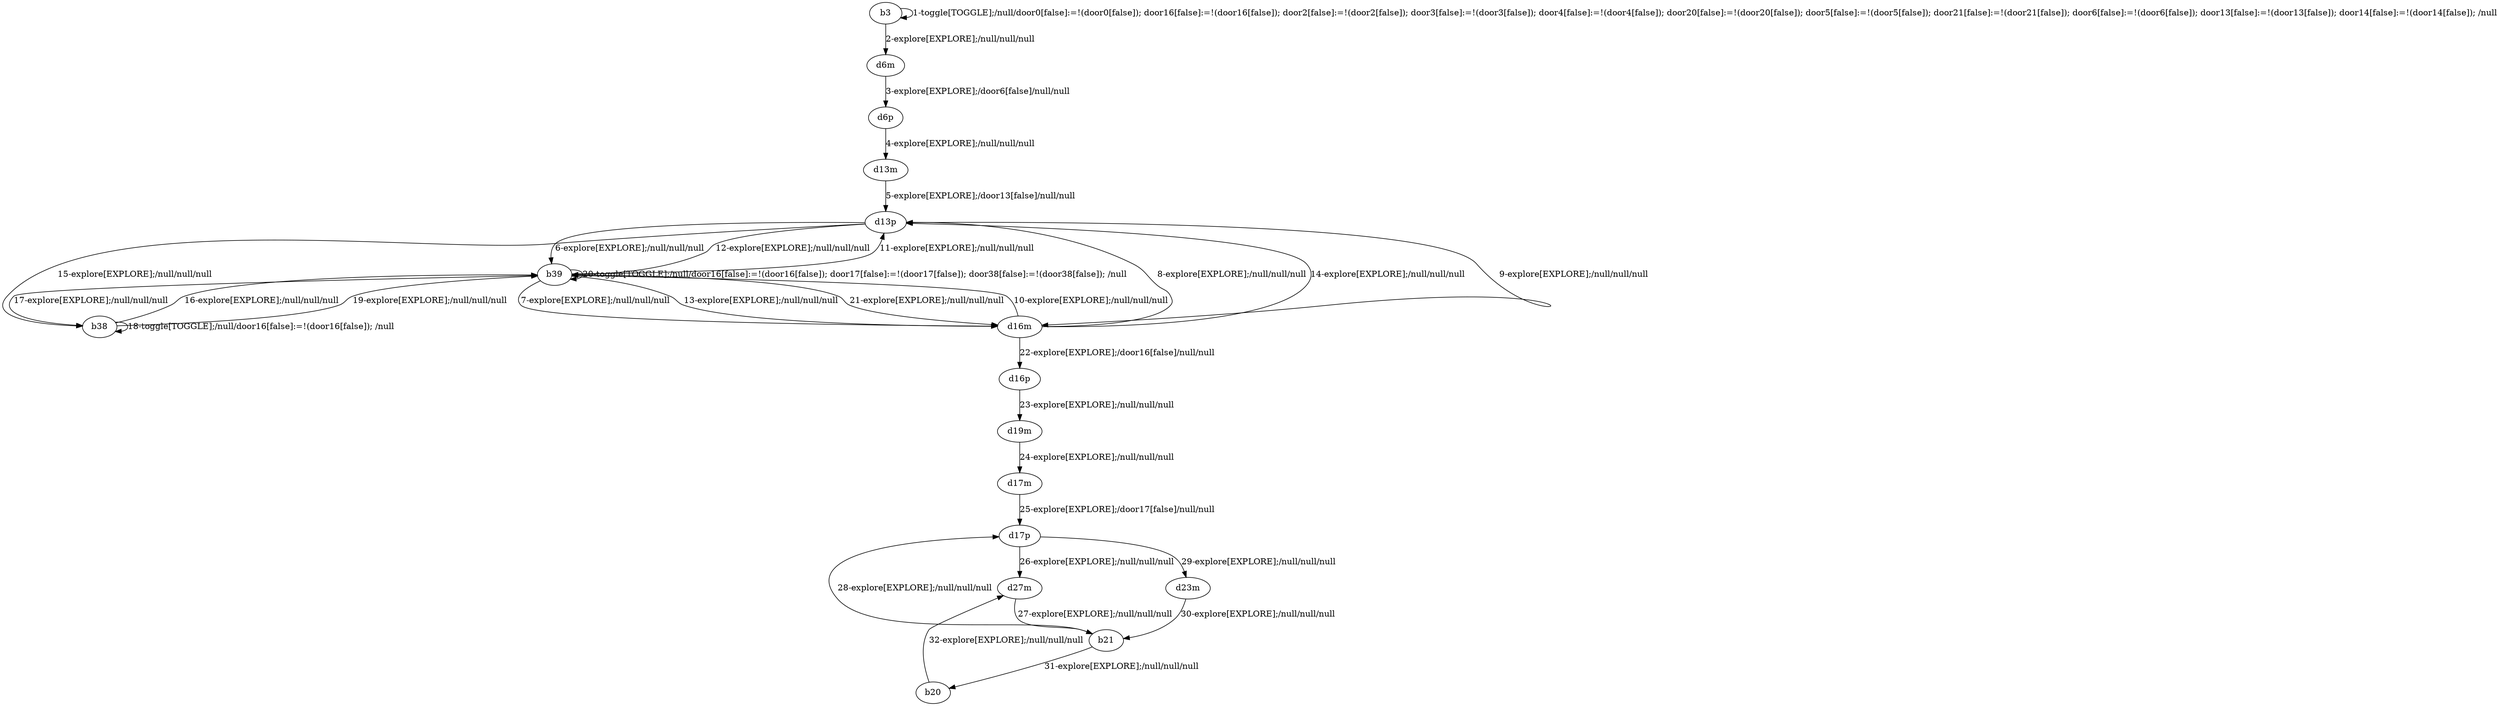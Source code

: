# Total number of goals covered by this test: 3
# b21 --> d17p
# d23m --> b21
# b21 --> b20

digraph g {
"b3" -> "b3" [label = "1-toggle[TOGGLE];/null/door0[false]:=!(door0[false]); door16[false]:=!(door16[false]); door2[false]:=!(door2[false]); door3[false]:=!(door3[false]); door4[false]:=!(door4[false]); door20[false]:=!(door20[false]); door5[false]:=!(door5[false]); door21[false]:=!(door21[false]); door6[false]:=!(door6[false]); door13[false]:=!(door13[false]); door14[false]:=!(door14[false]); /null"];
"b3" -> "d6m" [label = "2-explore[EXPLORE];/null/null/null"];
"d6m" -> "d6p" [label = "3-explore[EXPLORE];/door6[false]/null/null"];
"d6p" -> "d13m" [label = "4-explore[EXPLORE];/null/null/null"];
"d13m" -> "d13p" [label = "5-explore[EXPLORE];/door13[false]/null/null"];
"d13p" -> "b39" [label = "6-explore[EXPLORE];/null/null/null"];
"b39" -> "d16m" [label = "7-explore[EXPLORE];/null/null/null"];
"d16m" -> "d13p" [label = "8-explore[EXPLORE];/null/null/null"];
"d13p" -> "d16m" [label = "9-explore[EXPLORE];/null/null/null"];
"d16m" -> "b39" [label = "10-explore[EXPLORE];/null/null/null"];
"b39" -> "d13p" [label = "11-explore[EXPLORE];/null/null/null"];
"d13p" -> "b39" [label = "12-explore[EXPLORE];/null/null/null"];
"b39" -> "d16m" [label = "13-explore[EXPLORE];/null/null/null"];
"d16m" -> "d13p" [label = "14-explore[EXPLORE];/null/null/null"];
"d13p" -> "b38" [label = "15-explore[EXPLORE];/null/null/null"];
"b38" -> "b39" [label = "16-explore[EXPLORE];/null/null/null"];
"b39" -> "b38" [label = "17-explore[EXPLORE];/null/null/null"];
"b38" -> "b38" [label = "18-toggle[TOGGLE];/null/door16[false]:=!(door16[false]); /null"];
"b38" -> "b39" [label = "19-explore[EXPLORE];/null/null/null"];
"b39" -> "b39" [label = "20-toggle[TOGGLE];/null/door16[false]:=!(door16[false]); door17[false]:=!(door17[false]); door38[false]:=!(door38[false]); /null"];
"b39" -> "d16m" [label = "21-explore[EXPLORE];/null/null/null"];
"d16m" -> "d16p" [label = "22-explore[EXPLORE];/door16[false]/null/null"];
"d16p" -> "d19m" [label = "23-explore[EXPLORE];/null/null/null"];
"d19m" -> "d17m" [label = "24-explore[EXPLORE];/null/null/null"];
"d17m" -> "d17p" [label = "25-explore[EXPLORE];/door17[false]/null/null"];
"d17p" -> "d27m" [label = "26-explore[EXPLORE];/null/null/null"];
"d27m" -> "b21" [label = "27-explore[EXPLORE];/null/null/null"];
"b21" -> "d17p" [label = "28-explore[EXPLORE];/null/null/null"];
"d17p" -> "d23m" [label = "29-explore[EXPLORE];/null/null/null"];
"d23m" -> "b21" [label = "30-explore[EXPLORE];/null/null/null"];
"b21" -> "b20" [label = "31-explore[EXPLORE];/null/null/null"];
"b20" -> "d27m" [label = "32-explore[EXPLORE];/null/null/null"];
}